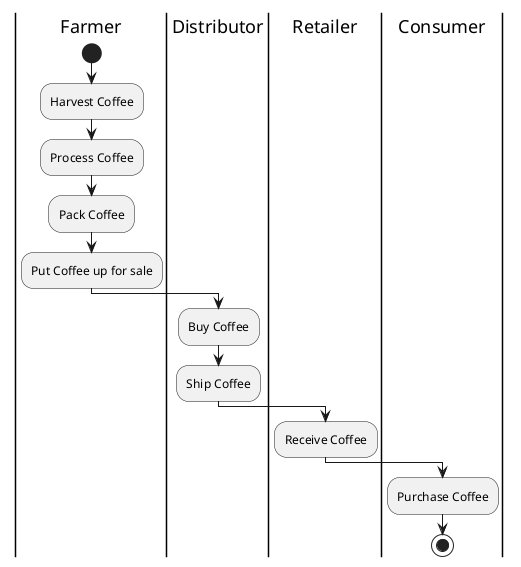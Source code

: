 @startuml Activity Diagram
|Farmer|
start
:Harvest Coffee;
:Process Coffee;
:Pack Coffee;
:Put Coffee up for sale;
|Distributor|
:Buy Coffee;
:Ship Coffee;
|Retailer|
:Receive Coffee;
|Consumer|
:Purchase Coffee;
stop
@enduml
